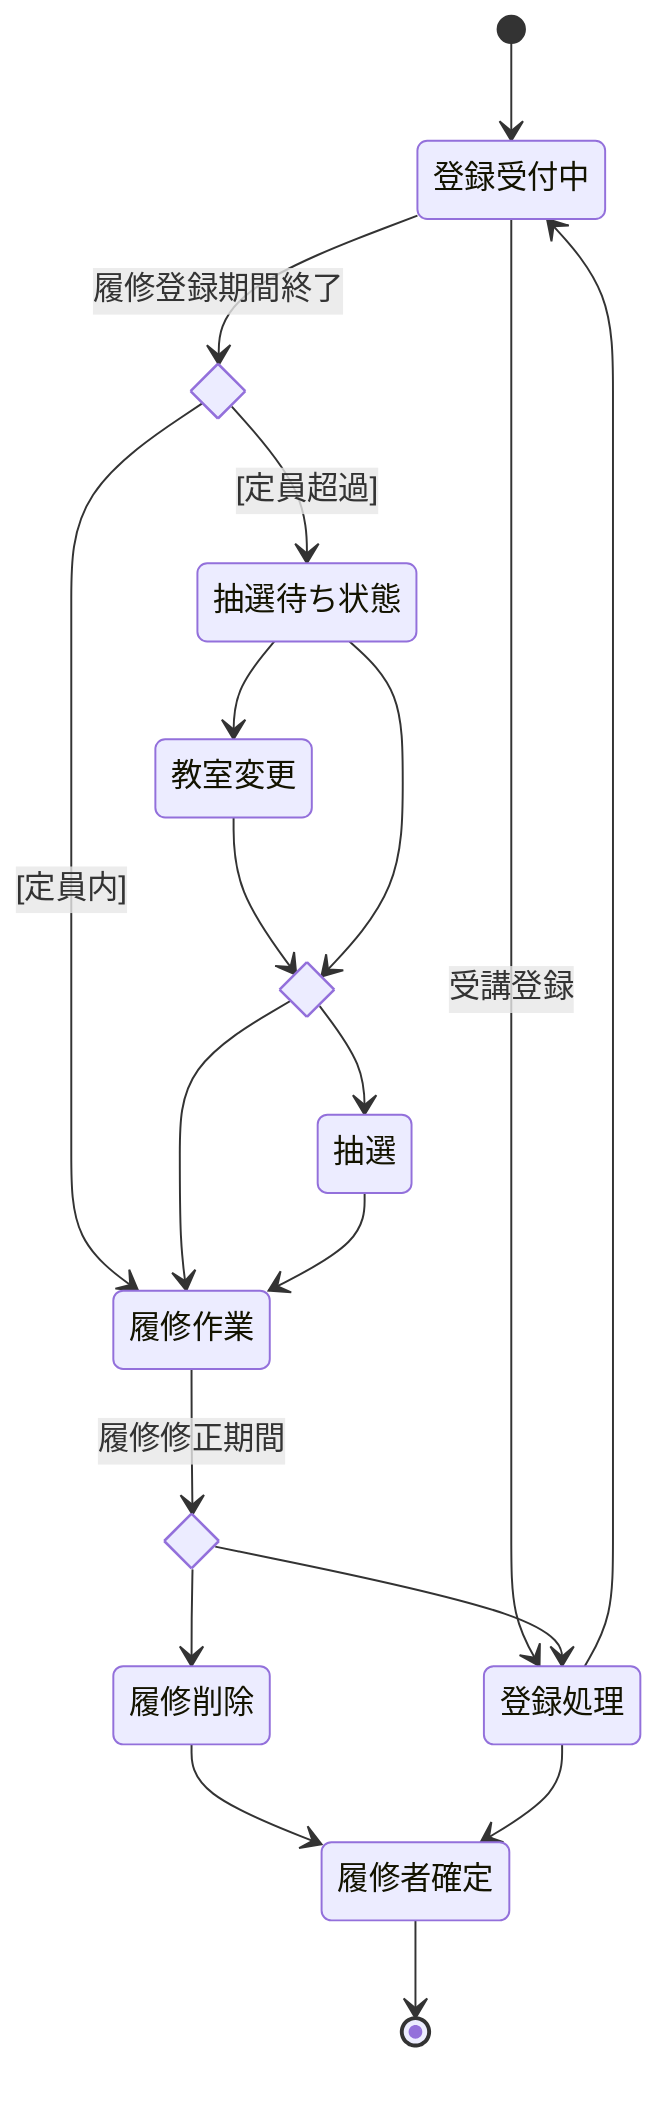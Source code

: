 stateDiagram-v2
direction TB
reception : 登録受付中
processing : 登録処理
wait : 抽選待ち状態
deside : 履修者確定
work : 履修作業
delite :履修削除
change:教室変更
lottery:抽選

state node <<choice>>

[*] --> reception
reception --> processing : 受講登録
processing --> reception
reception --> node : 履修登録期間終了
node --> wait : [定員超過]
node --> work : [定員内]

state node3 <<choice>>
wait -->change
change -->node3
wait --> node3
node3 --> work
node3 -->lottery
lottery --> work

state node2 <<choice>>

work --> node2 :履修修正期間
node2 --> delite

delite --> deside
node2 --> processing


processing --> deside 


deside --> [*]